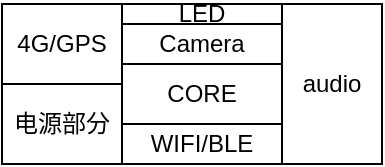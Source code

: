 <mxfile version="27.1.6">
  <diagram name="第 1 页" id="6DvlaYPc_PcE8S8rzQUb">
    <mxGraphModel dx="679" dy="354" grid="1" gridSize="10" guides="1" tooltips="1" connect="1" arrows="1" fold="1" page="1" pageScale="1" pageWidth="827" pageHeight="1169" math="0" shadow="0">
      <root>
        <mxCell id="0" />
        <mxCell id="1" parent="0" />
        <mxCell id="SLPIPM594WfPRtiuTuGn-1" value="电源部分" style="rounded=0;whiteSpace=wrap;html=1;" vertex="1" parent="1">
          <mxGeometry x="180" y="510" width="60" height="40" as="geometry" />
        </mxCell>
        <mxCell id="SLPIPM594WfPRtiuTuGn-2" value="4G/GPS" style="rounded=0;whiteSpace=wrap;html=1;" vertex="1" parent="1">
          <mxGeometry x="180" y="470" width="60" height="40" as="geometry" />
        </mxCell>
        <mxCell id="SLPIPM594WfPRtiuTuGn-3" value="CORE" style="rounded=0;whiteSpace=wrap;html=1;" vertex="1" parent="1">
          <mxGeometry x="240" y="500" width="80" height="30" as="geometry" />
        </mxCell>
        <mxCell id="SLPIPM594WfPRtiuTuGn-4" value="Camera" style="rounded=0;whiteSpace=wrap;html=1;" vertex="1" parent="1">
          <mxGeometry x="240" y="480" width="80" height="20" as="geometry" />
        </mxCell>
        <mxCell id="SLPIPM594WfPRtiuTuGn-5" value="LED" style="rounded=0;whiteSpace=wrap;html=1;" vertex="1" parent="1">
          <mxGeometry x="240" y="470" width="80" height="10" as="geometry" />
        </mxCell>
        <mxCell id="SLPIPM594WfPRtiuTuGn-6" value="WIFI/BLE" style="rounded=0;whiteSpace=wrap;html=1;" vertex="1" parent="1">
          <mxGeometry x="240" y="530" width="80" height="20" as="geometry" />
        </mxCell>
        <mxCell id="SLPIPM594WfPRtiuTuGn-7" value="audio" style="rounded=0;whiteSpace=wrap;html=1;" vertex="1" parent="1">
          <mxGeometry x="320" y="470" width="50" height="80" as="geometry" />
        </mxCell>
      </root>
    </mxGraphModel>
  </diagram>
</mxfile>
